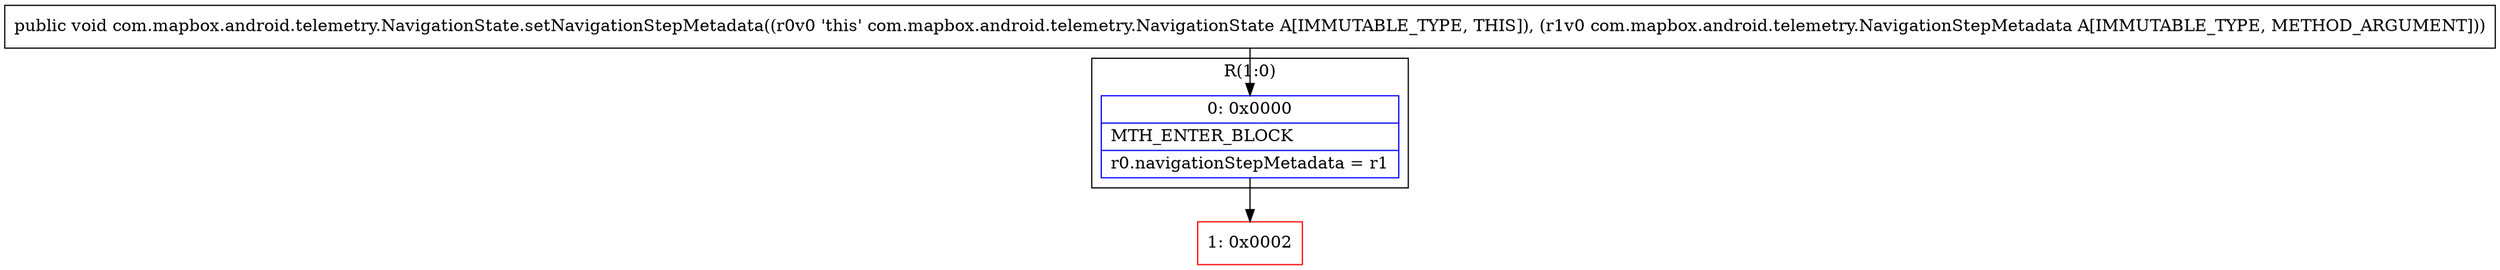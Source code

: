 digraph "CFG forcom.mapbox.android.telemetry.NavigationState.setNavigationStepMetadata(Lcom\/mapbox\/android\/telemetry\/NavigationStepMetadata;)V" {
subgraph cluster_Region_1645661535 {
label = "R(1:0)";
node [shape=record,color=blue];
Node_0 [shape=record,label="{0\:\ 0x0000|MTH_ENTER_BLOCK\l|r0.navigationStepMetadata = r1\l}"];
}
Node_1 [shape=record,color=red,label="{1\:\ 0x0002}"];
MethodNode[shape=record,label="{public void com.mapbox.android.telemetry.NavigationState.setNavigationStepMetadata((r0v0 'this' com.mapbox.android.telemetry.NavigationState A[IMMUTABLE_TYPE, THIS]), (r1v0 com.mapbox.android.telemetry.NavigationStepMetadata A[IMMUTABLE_TYPE, METHOD_ARGUMENT])) }"];
MethodNode -> Node_0;
Node_0 -> Node_1;
}

